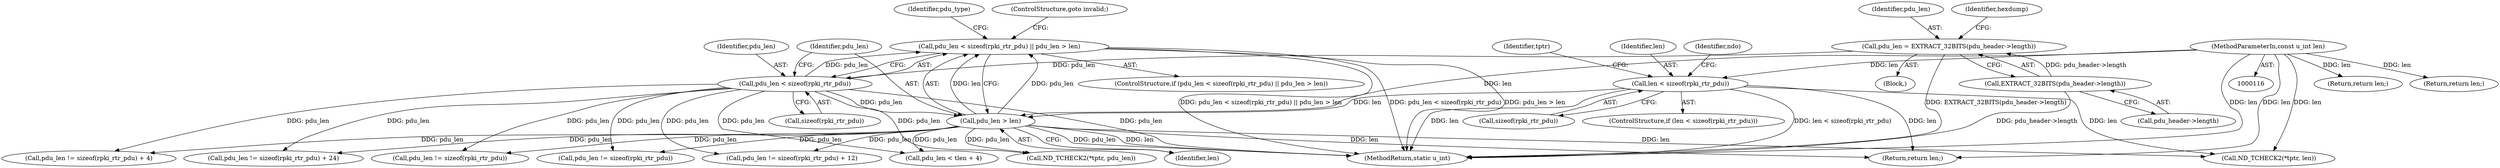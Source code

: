 digraph "0_tcpdump_83c64fce3a5226b080e535f5131a8a318f30e79b@API" {
"1000206" [label="(Call,pdu_len < sizeof(rpki_rtr_pdu) || pdu_len > len)"];
"1000207" [label="(Call,pdu_len < sizeof(rpki_rtr_pdu))"];
"1000176" [label="(Call,pdu_len = EXTRACT_32BITS(pdu_header->length))"];
"1000178" [label="(Call,EXTRACT_32BITS(pdu_header->length))"];
"1000211" [label="(Call,pdu_len > len)"];
"1000149" [label="(Call,len < sizeof(rpki_rtr_pdu))"];
"1000119" [label="(MethodParameterIn,const u_int len)"];
"1000205" [label="(ControlStructure,if (pdu_len < sizeof(rpki_rtr_pdu) || pdu_len > len))"];
"1000148" [label="(ControlStructure,if (len < sizeof(rpki_rtr_pdu)))"];
"1000208" [label="(Identifier,pdu_len)"];
"1000176" [label="(Call,pdu_len = EXTRACT_32BITS(pdu_header->length))"];
"1000119" [label="(MethodParameterIn,const u_int len)"];
"1000149" [label="(Call,len < sizeof(rpki_rtr_pdu))"];
"1000163" [label="(Identifier,tptr)"];
"1000610" [label="(Return,return len;)"];
"1000122" [label="(Block,)"];
"1000216" [label="(Identifier,pdu_type)"];
"1000179" [label="(Call,pdu_header->length)"];
"1000211" [label="(Call,pdu_len > len)"];
"1000271" [label="(Call,pdu_len != sizeof(rpki_rtr_pdu))"];
"1000612" [label="(MethodReturn,static u_int)"];
"1000206" [label="(Call,pdu_len < sizeof(rpki_rtr_pdu) || pdu_len > len)"];
"1000209" [label="(Call,sizeof(rpki_rtr_pdu))"];
"1000411" [label="(Call,pdu_len < tlen + 4)"];
"1000178" [label="(Call,EXTRACT_32BITS(pdu_header->length))"];
"1000563" [label="(Call,ND_TCHECK2(*tptr, pdu_len))"];
"1000213" [label="(Identifier,len)"];
"1000151" [label="(Call,sizeof(rpki_rtr_pdu))"];
"1000177" [label="(Identifier,pdu_len)"];
"1000150" [label="(Identifier,len)"];
"1000222" [label="(Call,pdu_len != sizeof(rpki_rtr_pdu) + 4)"];
"1000212" [label="(Identifier,pdu_len)"];
"1000207" [label="(Call,pdu_len < sizeof(rpki_rtr_pdu))"];
"1000597" [label="(Call,ND_TCHECK2(*tptr, len))"];
"1000146" [label="(Return,return len;)"];
"1000156" [label="(Identifier,ndo)"];
"1000350" [label="(Call,pdu_len != sizeof(rpki_rtr_pdu) + 24)"];
"1000263" [label="(Call,pdu_len != sizeof(rpki_rtr_pdu))"];
"1000297" [label="(Call,pdu_len != sizeof(rpki_rtr_pdu) + 12)"];
"1000183" [label="(Identifier,hexdump)"];
"1000214" [label="(ControlStructure,goto invalid;)"];
"1000601" [label="(Return,return len;)"];
"1000206" -> "1000205"  [label="AST: "];
"1000206" -> "1000207"  [label="CFG: "];
"1000206" -> "1000211"  [label="CFG: "];
"1000207" -> "1000206"  [label="AST: "];
"1000211" -> "1000206"  [label="AST: "];
"1000214" -> "1000206"  [label="CFG: "];
"1000216" -> "1000206"  [label="CFG: "];
"1000206" -> "1000612"  [label="DDG: pdu_len < sizeof(rpki_rtr_pdu) || pdu_len > len"];
"1000206" -> "1000612"  [label="DDG: pdu_len < sizeof(rpki_rtr_pdu)"];
"1000206" -> "1000612"  [label="DDG: pdu_len > len"];
"1000207" -> "1000206"  [label="DDG: pdu_len"];
"1000211" -> "1000206"  [label="DDG: pdu_len"];
"1000211" -> "1000206"  [label="DDG: len"];
"1000207" -> "1000209"  [label="CFG: "];
"1000208" -> "1000207"  [label="AST: "];
"1000209" -> "1000207"  [label="AST: "];
"1000212" -> "1000207"  [label="CFG: "];
"1000207" -> "1000612"  [label="DDG: pdu_len"];
"1000176" -> "1000207"  [label="DDG: pdu_len"];
"1000207" -> "1000211"  [label="DDG: pdu_len"];
"1000207" -> "1000222"  [label="DDG: pdu_len"];
"1000207" -> "1000263"  [label="DDG: pdu_len"];
"1000207" -> "1000271"  [label="DDG: pdu_len"];
"1000207" -> "1000297"  [label="DDG: pdu_len"];
"1000207" -> "1000350"  [label="DDG: pdu_len"];
"1000207" -> "1000411"  [label="DDG: pdu_len"];
"1000207" -> "1000563"  [label="DDG: pdu_len"];
"1000176" -> "1000122"  [label="AST: "];
"1000176" -> "1000178"  [label="CFG: "];
"1000177" -> "1000176"  [label="AST: "];
"1000178" -> "1000176"  [label="AST: "];
"1000183" -> "1000176"  [label="CFG: "];
"1000176" -> "1000612"  [label="DDG: EXTRACT_32BITS(pdu_header->length)"];
"1000178" -> "1000176"  [label="DDG: pdu_header->length"];
"1000178" -> "1000179"  [label="CFG: "];
"1000179" -> "1000178"  [label="AST: "];
"1000178" -> "1000612"  [label="DDG: pdu_header->length"];
"1000211" -> "1000213"  [label="CFG: "];
"1000212" -> "1000211"  [label="AST: "];
"1000213" -> "1000211"  [label="AST: "];
"1000211" -> "1000612"  [label="DDG: pdu_len"];
"1000211" -> "1000612"  [label="DDG: len"];
"1000149" -> "1000211"  [label="DDG: len"];
"1000119" -> "1000211"  [label="DDG: len"];
"1000211" -> "1000222"  [label="DDG: pdu_len"];
"1000211" -> "1000263"  [label="DDG: pdu_len"];
"1000211" -> "1000271"  [label="DDG: pdu_len"];
"1000211" -> "1000297"  [label="DDG: pdu_len"];
"1000211" -> "1000350"  [label="DDG: pdu_len"];
"1000211" -> "1000411"  [label="DDG: pdu_len"];
"1000211" -> "1000563"  [label="DDG: pdu_len"];
"1000211" -> "1000597"  [label="DDG: len"];
"1000211" -> "1000610"  [label="DDG: len"];
"1000149" -> "1000148"  [label="AST: "];
"1000149" -> "1000151"  [label="CFG: "];
"1000150" -> "1000149"  [label="AST: "];
"1000151" -> "1000149"  [label="AST: "];
"1000156" -> "1000149"  [label="CFG: "];
"1000163" -> "1000149"  [label="CFG: "];
"1000149" -> "1000612"  [label="DDG: len < sizeof(rpki_rtr_pdu)"];
"1000149" -> "1000612"  [label="DDG: len"];
"1000119" -> "1000149"  [label="DDG: len"];
"1000149" -> "1000597"  [label="DDG: len"];
"1000149" -> "1000610"  [label="DDG: len"];
"1000119" -> "1000116"  [label="AST: "];
"1000119" -> "1000612"  [label="DDG: len"];
"1000119" -> "1000146"  [label="DDG: len"];
"1000119" -> "1000597"  [label="DDG: len"];
"1000119" -> "1000601"  [label="DDG: len"];
"1000119" -> "1000610"  [label="DDG: len"];
}

